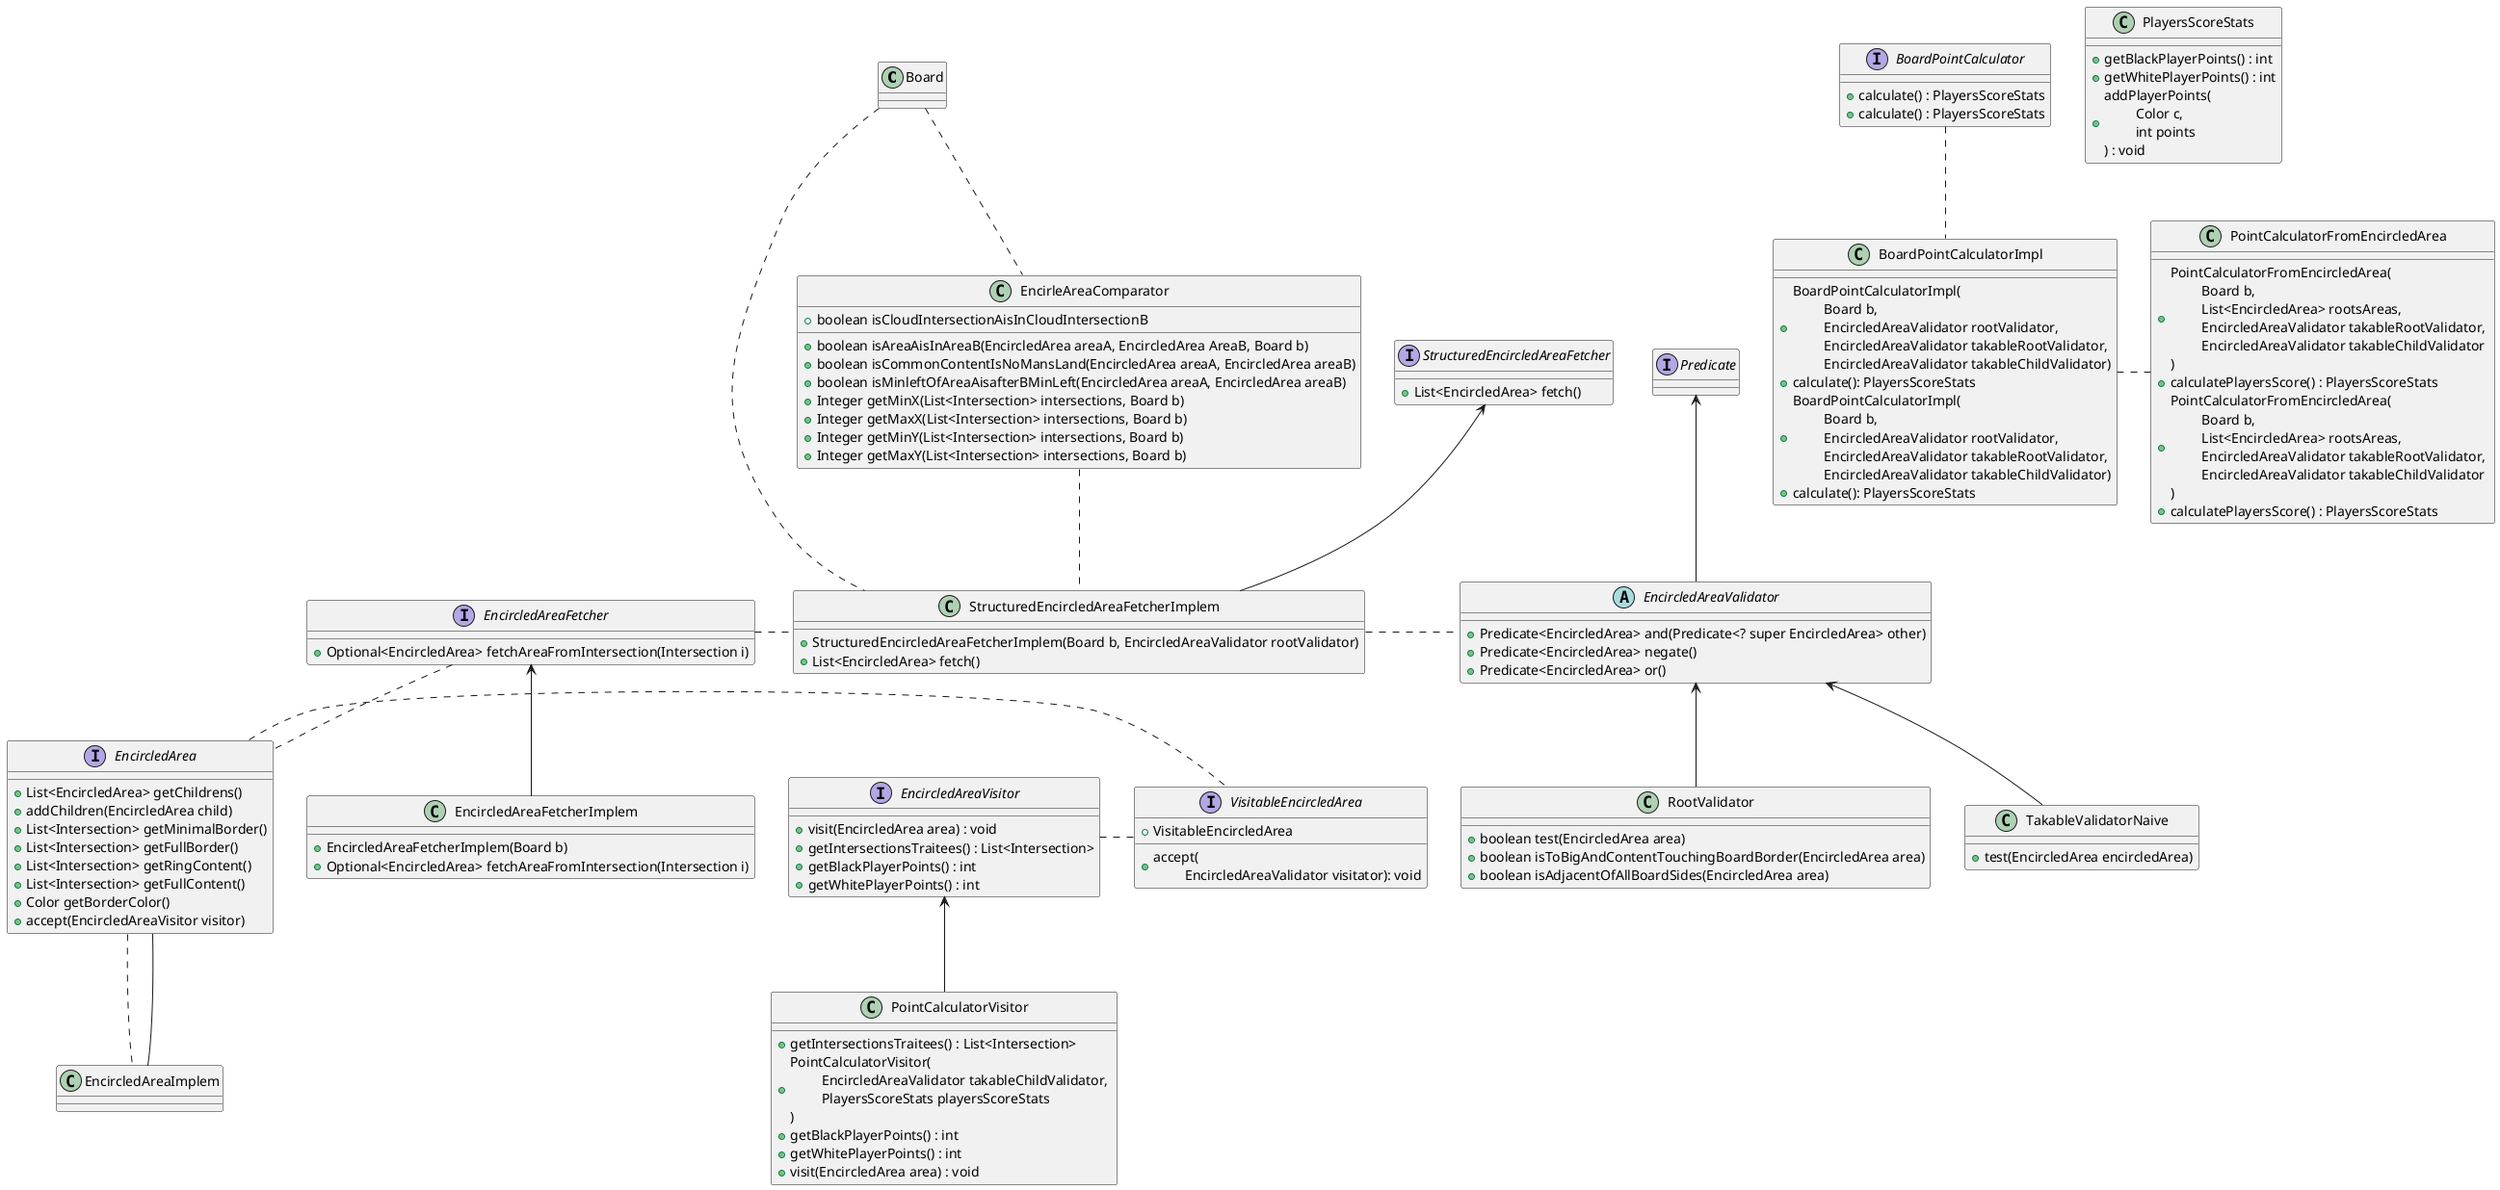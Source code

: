 @startuml

Board .. EncirleAreaComparator

class EncirleAreaComparator {
    + boolean isAreaAisInAreaB(EncircledArea areaA, EncircledArea AreaB, Board b)
    + boolean isCloudIntersectionAisInCloudIntersectionB
    + boolean isCommonContentIsNoMansLand(EncircledArea areaA, EncircledArea areaB)
    + boolean isMinleftOfAreaAisafterBMinLeft(EncircledArea areaA, EncircledArea areaB)
    + Integer getMinX(List<Intersection> intersections, Board b)
    + Integer getMaxX(List<Intersection> intersections, Board b)
    + Integer getMinY(List<Intersection> intersections, Board b)
    + Integer getMaxY(List<Intersection> intersections, Board b)
}

interface EncircledAreaFetcher {
+Optional<EncircledArea> fetchAreaFromIntersection(Intersection i)
}

EncircledAreaFetcher <-- EncircledAreaFetcherImplem

class EncircledAreaFetcherImplem {
 + EncircledAreaFetcherImplem(Board b)
 + Optional<EncircledArea> fetchAreaFromIntersection(Intersection i)
}

interface StructuredEncircledAreaFetcher {
 + List<EncircledArea> fetch()
}


Board .. StructuredEncircledAreaFetcherImplem

StructuredEncircledAreaFetcher <-- StructuredEncircledAreaFetcherImplem

EncircledAreaFetcher . StructuredEncircledAreaFetcherImplem
EncirleAreaComparator .. StructuredEncircledAreaFetcherImplem

class StructuredEncircledAreaFetcherImplem {
 + StructuredEncircledAreaFetcherImplem(Board b, EncircledAreaValidator rootValidator)
 + List<EncircledArea> fetch()
}

interface Predicate

Predicate <-- EncircledAreaValidator

abstract class EncircledAreaValidator {
    +Predicate<EncircledArea> and(Predicate<? super EncircledArea> other)
    +Predicate<EncircledArea> negate()
    +Predicate<EncircledArea> or()
}

EncircledAreaValidator <-- RootValidator

class RootValidator {
 + boolean test(EncircledArea area)
 + boolean isToBigAndContentTouchingBoardBorder(EncircledArea area)
 + boolean isAdjacentOfAllBoardSides(EncircledArea area)
}

EncircledAreaValidator <-- TakableValidatorNaive

class TakableValidatorNaive {
 +test(EncircledArea encircledArea)
}

StructuredEncircledAreaFetcherImplem . EncircledAreaValidator

BoardPointCalculator .. BoardPointCalculatorImpl
BoardPointCalculatorImpl . PointCalculatorFromEncircledArea

class PointCalculatorFromEncircledArea {
    +PointCalculatorFromEncircledArea(\n\t Board b, \n\t List<EncircledArea> rootsAreas, \n\t EncircledAreaValidator takableRootValidator, \n\t EncircledAreaValidator takableChildValidator \n)
    +calculatePlayersScore() : PlayersScoreStats
    }

class BoardPointCalculatorImpl {
    +BoardPointCalculatorImpl(\n\t Board b, \n\t EncircledAreaValidator rootValidator, \n\t EncircledAreaValidator takableRootValidator, \n\t EncircledAreaValidator takableChildValidator)
    +calculate(): PlayersScoreStats
}

Interface BoardPointCalculator {
    +calculate() : PlayersScoreStats
}











class PlayersScoreStats {
    +getBlackPlayerPoints() : int
    +getWhitePlayerPoints() : int
    +addPlayerPoints(\n\t Color c, \n\t int points\n) : void
}


class PointCalculatorFromEncircledArea {
    +PointCalculatorFromEncircledArea(\n\t Board b, \n\t List<EncircledArea> rootsAreas, \n\t EncircledAreaValidator takableRootValidator, \n\t EncircledAreaValidator takableChildValidator \n)
    +calculatePlayersScore() : PlayersScoreStats
    }

class BoardPointCalculatorImpl {
    +BoardPointCalculatorImpl(\n\t Board b, \n\t EncircledAreaValidator rootValidator, \n\t EncircledAreaValidator takableRootValidator, \n\t EncircledAreaValidator takableChildValidator)
    +calculate(): PlayersScoreStats
}

Interface BoardPointCalculator {
    +calculate() : PlayersScoreStats
}
Interface VisitableEncircledArea {
    +VisitableEncircledArea
    +accept(\n\t EncircledAreaValidator visitator): void
}

EncircledAreaFetcher .. EncircledArea

class PointCalculatorVisitor{
  +getIntersectionsTraitees() : List<Intersection>
  +PointCalculatorVisitor(\n\t EncircledAreaValidator takableChildValidator, \n\t PlayersScoreStats playersScoreStats \n)
  +getBlackPlayerPoints() : int
  +getWhitePlayerPoints() : int
  +visit(EncircledArea area) : void
}

Interface EncircledAreaVisitor{
    +visit(EncircledArea area) : void
    +getIntersectionsTraitees() : List<Intersection>
    +getBlackPlayerPoints() : int
    +getWhitePlayerPoints() : int
}

EncircledAreaVisitor <-- PointCalculatorVisitor

EncircledAreaVisitor . VisitableEncircledArea


EncircledArea .. EncircledAreaImplem
EncircledArea . VisitableEncircledArea

EncircledAreaImplem -- EncircledArea

interface EncircledArea {
 + List<EncircledArea> getChildrens()
 + addChildren(EncircledArea child)
 + List<Intersection> getMinimalBorder()
 + List<Intersection> getFullBorder()
 + List<Intersection> getRingContent()
 + List<Intersection> getFullContent()
 + Color getBorderColor()
 + accept(EncircledAreaVisitor visitor)
}

class EncircledAreaImplem{
}




@enduml
